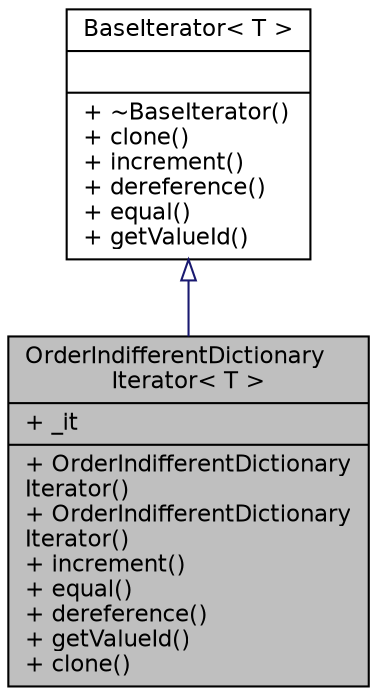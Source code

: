 digraph "OrderIndifferentDictionaryIterator&lt; T &gt;"
{
  edge [fontname="Helvetica",fontsize="11",labelfontname="Helvetica",labelfontsize="11"];
  node [fontname="Helvetica",fontsize="11",shape=record];
  Node1 [label="{OrderIndifferentDictionary\lIterator\< T \>\n|+ _it\l|+ OrderIndifferentDictionary\lIterator()\l+ OrderIndifferentDictionary\lIterator()\l+ increment()\l+ equal()\l+ dereference()\l+ getValueId()\l+ clone()\l}",height=0.2,width=0.4,color="black", fillcolor="grey75", style="filled" fontcolor="black"];
  Node2 -> Node1 [dir="back",color="midnightblue",fontsize="11",style="solid",arrowtail="onormal",fontname="Helvetica"];
  Node2 [label="{BaseIterator\< T \>\n||+ ~BaseIterator()\l+ clone()\l+ increment()\l+ dereference()\l+ equal()\l+ getValueId()\l}",height=0.2,width=0.4,color="black", fillcolor="white", style="filled",URL="$class_base_iterator.html"];
}
